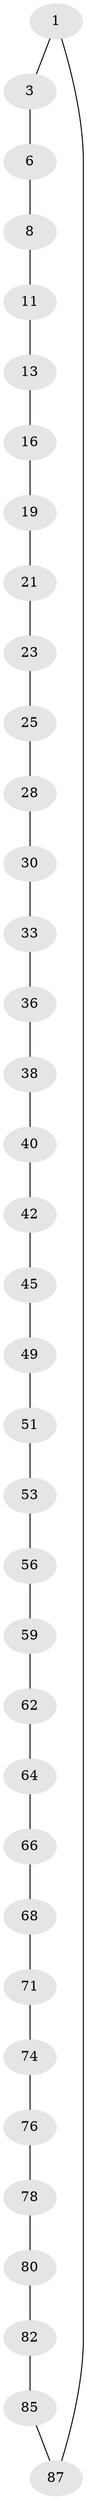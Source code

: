 // original degree distribution, {2: 1.0}
// Generated by graph-tools (version 1.1) at 2025/20/03/04/25 18:20:12]
// undirected, 36 vertices, 36 edges
graph export_dot {
graph [start="1"]
  node [color=gray90,style=filled];
  1 [super="+88+2"];
  3 [super="+4"];
  6 [super="+7"];
  8 [super="+9"];
  11 [super="+12"];
  13 [super="+14"];
  16 [super="+17"];
  19 [super="+20"];
  21 [super="+22"];
  23 [super="+24"];
  25 [super="+26"];
  28 [super="+29"];
  30 [super="+31"];
  33 [super="+34"];
  36 [super="+37"];
  38 [super="+39"];
  40 [super="+41"];
  42 [super="+43"];
  45 [super="+46"];
  49 [super="+50"];
  51 [super="+52"];
  53 [super="+54"];
  56 [super="+57"];
  59 [super="+60"];
  62 [super="+63"];
  64 [super="+65"];
  66 [super="+67"];
  68 [super="+69"];
  71 [super="+72"];
  74 [super="+75"];
  76 [super="+77"];
  78 [super="+79"];
  80 [super="+81"];
  82 [super="+83"];
  85 [super="+86"];
  87;
  1 -- 87;
  1 -- 3;
  3 -- 6;
  6 -- 8;
  8 -- 11;
  11 -- 13;
  13 -- 16;
  16 -- 19;
  19 -- 21;
  21 -- 23;
  23 -- 25;
  25 -- 28;
  28 -- 30;
  30 -- 33;
  33 -- 36;
  36 -- 38;
  38 -- 40;
  40 -- 42;
  42 -- 45;
  45 -- 49;
  49 -- 51;
  51 -- 53;
  53 -- 56;
  56 -- 59;
  59 -- 62;
  62 -- 64;
  64 -- 66;
  66 -- 68;
  68 -- 71;
  71 -- 74;
  74 -- 76;
  76 -- 78;
  78 -- 80;
  80 -- 82;
  82 -- 85;
  85 -- 87;
}
